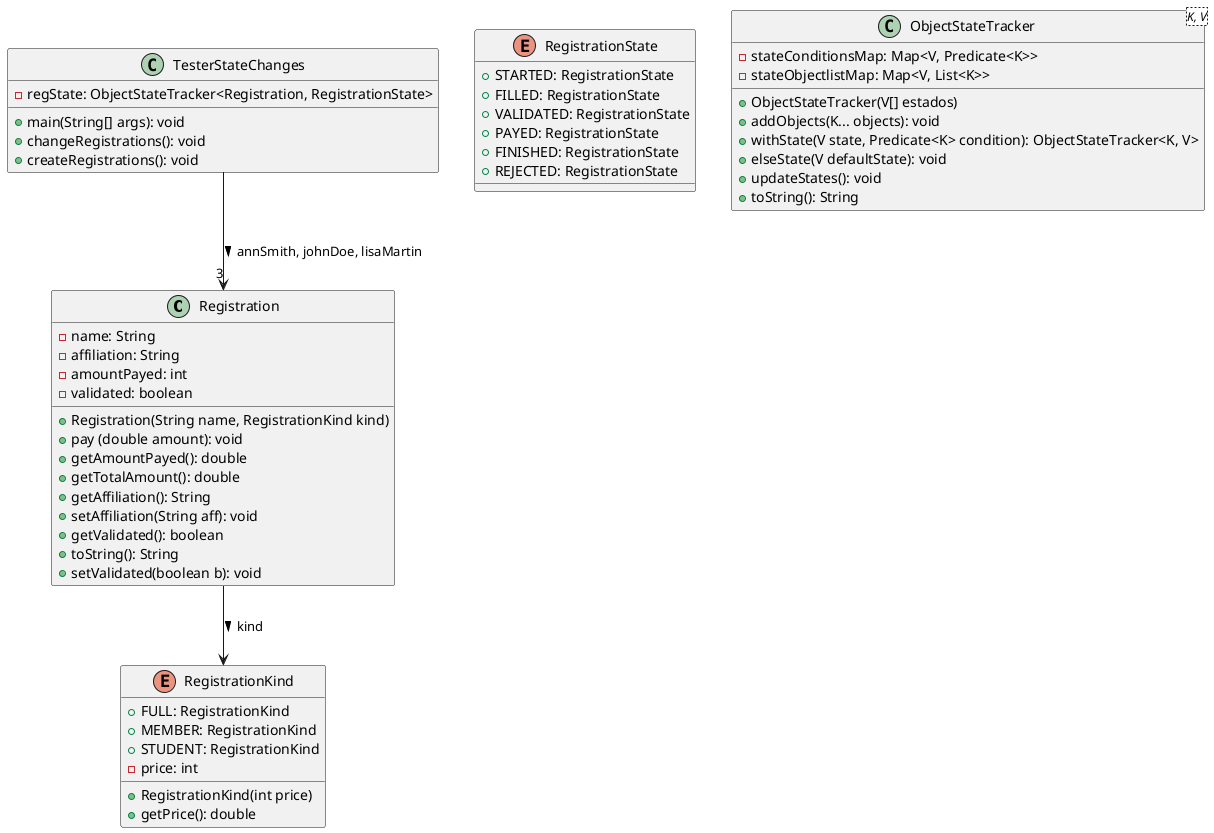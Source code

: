 @startuml


class Registration{
    - name: String
    - affiliation: String
    - amountPayed: int
    - validated: boolean

    + Registration(String name, RegistrationKind kind)
    + pay (double amount): void
    + getAmountPayed(): double
    + getTotalAmount(): double
    + getAffiliation(): String
    + setAffiliation(String aff): void
    + getValidated(): boolean
    + toString(): String
    + setValidated(boolean b): void
}

Registration --> RegistrationKind: kind >

enum RegistrationKind{
    + FULL: RegistrationKind
    + MEMBER: RegistrationKind
    + STUDENT: RegistrationKind
    - price: int

    + RegistrationKind(int price)
    + getPrice(): double
}

enum RegistrationState{
    + STARTED: RegistrationState
    + FILLED: RegistrationState
    + VALIDATED: RegistrationState
    + PAYED: RegistrationState
    + FINISHED: RegistrationState
    + REJECTED: RegistrationState
}

class TesterStateChanges{
    - regState: ObjectStateTracker<Registration, RegistrationState>

    + main(String[] args): void
    + changeRegistrations(): void
    + createRegistrations(): void
}

TesterStateChanges --> "3" Registration: annSmith, johnDoe, lisaMartin >

class ObjectStateTracker<K, V>{
    - stateConditionsMap: Map<V, Predicate<K>>
    - stateObjectlistMap: Map<V, List<K>>

    + ObjectStateTracker(V[] estados)
    + addObjects(K... objects): void
    + withState(V state, Predicate<K> condition): ObjectStateTracker<K, V>
    + elseState(V defaultState): void
    + updateStates(): void
    + toString(): String
}


@enduml